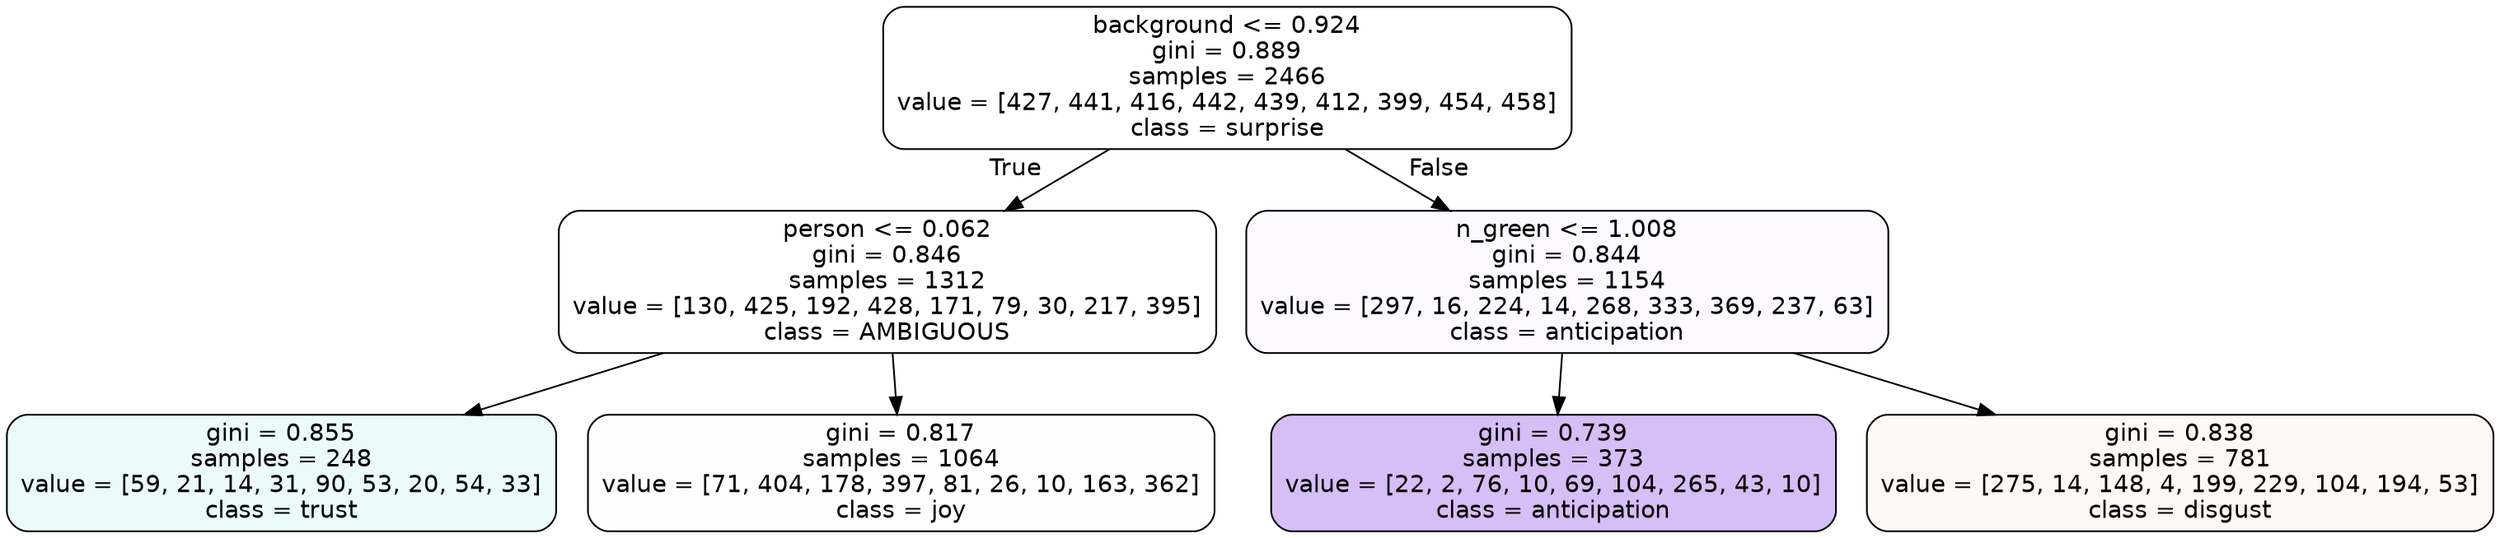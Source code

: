 digraph Tree {
node [shape=box, style="filled, rounded", color="black", fontname=helvetica] ;
edge [fontname=helvetica] ;
0 [label="background <= 0.924\ngini = 0.889\nsamples = 2466\nvalue = [427, 441, 416, 442, 439, 412, 399, 454, 458]\nclass = surprise", fillcolor="#e5396400"] ;
1 [label="person <= 0.062\ngini = 0.846\nsamples = 1312\nvalue = [130, 425, 192, 428, 171, 79, 30, 217, 395]\nclass = AMBIGUOUS", fillcolor="#39e58100"] ;
0 -> 1 [labeldistance=2.5, labelangle=45, headlabel="True"] ;
2 [label="gini = 0.855\nsamples = 248\nvalue = [59, 21, 14, 31, 90, 53, 20, 54, 33]\nclass = trust", fillcolor="#39d7e519"] ;
1 -> 2 ;
3 [label="gini = 0.817\nsamples = 1064\nvalue = [71, 404, 178, 397, 81, 26, 10, 163, 362]\nclass = joy", fillcolor="#d7e53901"] ;
1 -> 3 ;
4 [label="n_green <= 1.008\ngini = 0.844\nsamples = 1154\nvalue = [297, 16, 224, 14, 268, 333, 369, 237, 63]\nclass = anticipation", fillcolor="#8139e506"] ;
0 -> 4 [labeldistance=2.5, labelangle=-45, headlabel="False"] ;
5 [label="gini = 0.739\nsamples = 373\nvalue = [22, 2, 76, 10, 69, 104, 265, 43, 10]\nclass = anticipation", fillcolor="#8139e553"] ;
4 -> 5 ;
6 [label="gini = 0.838\nsamples = 781\nvalue = [275, 14, 148, 4, 199, 229, 104, 194, 53]\nclass = disgust", fillcolor="#e581390c"] ;
4 -> 6 ;
}
